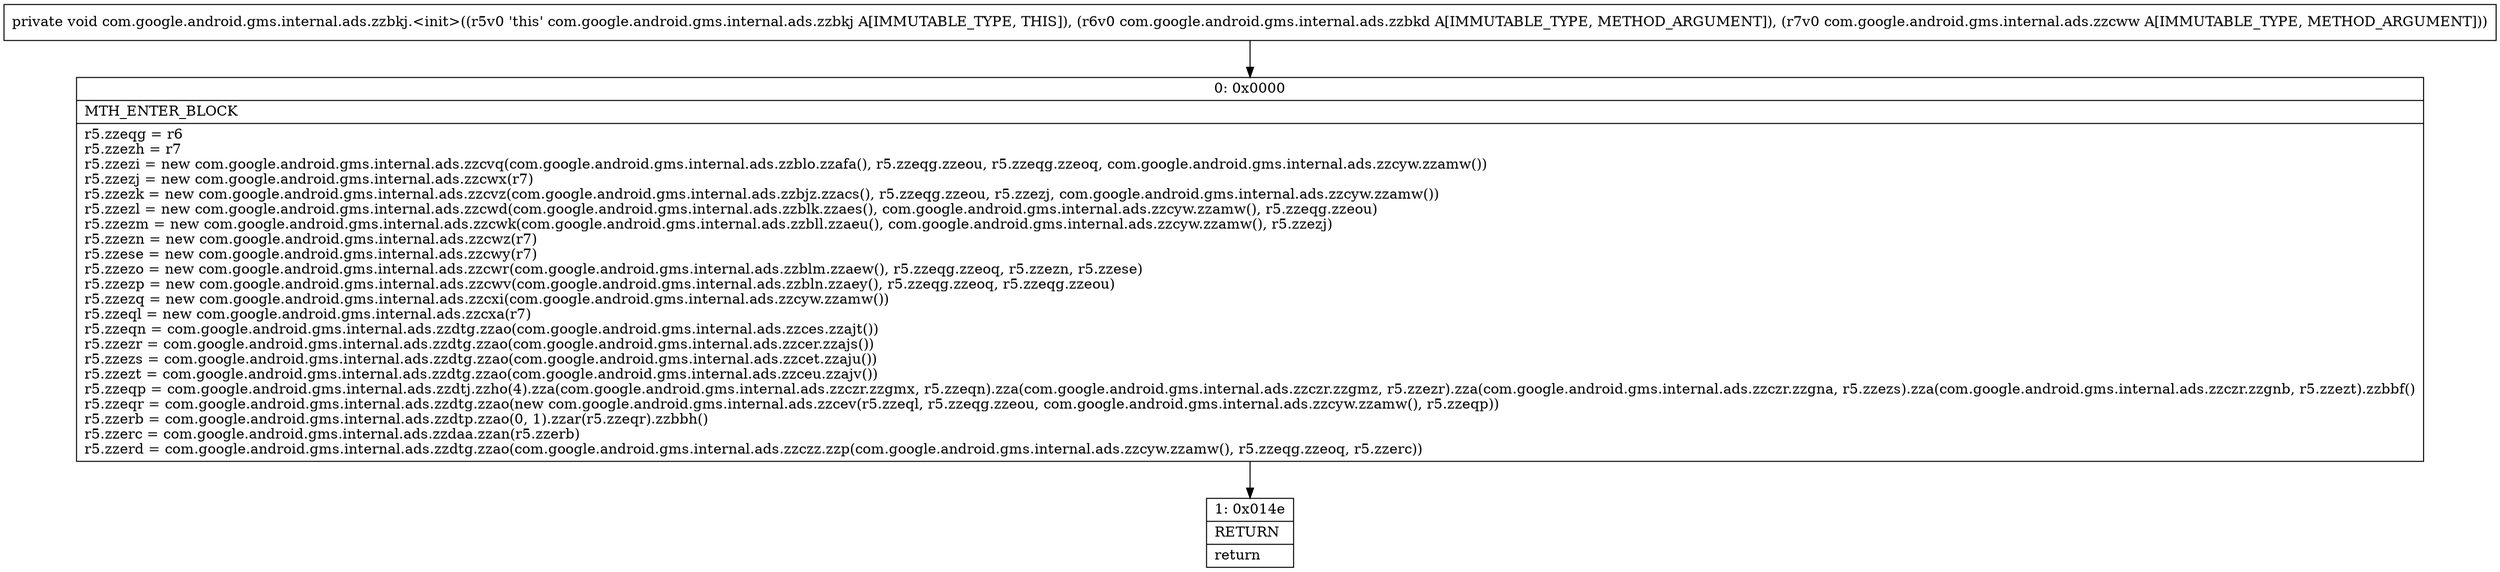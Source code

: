 digraph "CFG forcom.google.android.gms.internal.ads.zzbkj.\<init\>(Lcom\/google\/android\/gms\/internal\/ads\/zzbkd;Lcom\/google\/android\/gms\/internal\/ads\/zzcww;)V" {
Node_0 [shape=record,label="{0\:\ 0x0000|MTH_ENTER_BLOCK\l|r5.zzeqg = r6\lr5.zzezh = r7\lr5.zzezi = new com.google.android.gms.internal.ads.zzcvq(com.google.android.gms.internal.ads.zzblo.zzafa(), r5.zzeqg.zzeou, r5.zzeqg.zzeoq, com.google.android.gms.internal.ads.zzcyw.zzamw())\lr5.zzezj = new com.google.android.gms.internal.ads.zzcwx(r7)\lr5.zzezk = new com.google.android.gms.internal.ads.zzcvz(com.google.android.gms.internal.ads.zzbjz.zzacs(), r5.zzeqg.zzeou, r5.zzezj, com.google.android.gms.internal.ads.zzcyw.zzamw())\lr5.zzezl = new com.google.android.gms.internal.ads.zzcwd(com.google.android.gms.internal.ads.zzblk.zzaes(), com.google.android.gms.internal.ads.zzcyw.zzamw(), r5.zzeqg.zzeou)\lr5.zzezm = new com.google.android.gms.internal.ads.zzcwk(com.google.android.gms.internal.ads.zzbll.zzaeu(), com.google.android.gms.internal.ads.zzcyw.zzamw(), r5.zzezj)\lr5.zzezn = new com.google.android.gms.internal.ads.zzcwz(r7)\lr5.zzese = new com.google.android.gms.internal.ads.zzcwy(r7)\lr5.zzezo = new com.google.android.gms.internal.ads.zzcwr(com.google.android.gms.internal.ads.zzblm.zzaew(), r5.zzeqg.zzeoq, r5.zzezn, r5.zzese)\lr5.zzezp = new com.google.android.gms.internal.ads.zzcwv(com.google.android.gms.internal.ads.zzbln.zzaey(), r5.zzeqg.zzeoq, r5.zzeqg.zzeou)\lr5.zzezq = new com.google.android.gms.internal.ads.zzcxi(com.google.android.gms.internal.ads.zzcyw.zzamw())\lr5.zzeql = new com.google.android.gms.internal.ads.zzcxa(r7)\lr5.zzeqn = com.google.android.gms.internal.ads.zzdtg.zzao(com.google.android.gms.internal.ads.zzces.zzajt())\lr5.zzezr = com.google.android.gms.internal.ads.zzdtg.zzao(com.google.android.gms.internal.ads.zzcer.zzajs())\lr5.zzezs = com.google.android.gms.internal.ads.zzdtg.zzao(com.google.android.gms.internal.ads.zzcet.zzaju())\lr5.zzezt = com.google.android.gms.internal.ads.zzdtg.zzao(com.google.android.gms.internal.ads.zzceu.zzajv())\lr5.zzeqp = com.google.android.gms.internal.ads.zzdtj.zzho(4).zza(com.google.android.gms.internal.ads.zzczr.zzgmx, r5.zzeqn).zza(com.google.android.gms.internal.ads.zzczr.zzgmz, r5.zzezr).zza(com.google.android.gms.internal.ads.zzczr.zzgna, r5.zzezs).zza(com.google.android.gms.internal.ads.zzczr.zzgnb, r5.zzezt).zzbbf()\lr5.zzeqr = com.google.android.gms.internal.ads.zzdtg.zzao(new com.google.android.gms.internal.ads.zzcev(r5.zzeql, r5.zzeqg.zzeou, com.google.android.gms.internal.ads.zzcyw.zzamw(), r5.zzeqp))\lr5.zzerb = com.google.android.gms.internal.ads.zzdtp.zzao(0, 1).zzar(r5.zzeqr).zzbbh()\lr5.zzerc = com.google.android.gms.internal.ads.zzdaa.zzan(r5.zzerb)\lr5.zzerd = com.google.android.gms.internal.ads.zzdtg.zzao(com.google.android.gms.internal.ads.zzczz.zzp(com.google.android.gms.internal.ads.zzcyw.zzamw(), r5.zzeqg.zzeoq, r5.zzerc))\l}"];
Node_1 [shape=record,label="{1\:\ 0x014e|RETURN\l|return\l}"];
MethodNode[shape=record,label="{private void com.google.android.gms.internal.ads.zzbkj.\<init\>((r5v0 'this' com.google.android.gms.internal.ads.zzbkj A[IMMUTABLE_TYPE, THIS]), (r6v0 com.google.android.gms.internal.ads.zzbkd A[IMMUTABLE_TYPE, METHOD_ARGUMENT]), (r7v0 com.google.android.gms.internal.ads.zzcww A[IMMUTABLE_TYPE, METHOD_ARGUMENT])) }"];
MethodNode -> Node_0;
Node_0 -> Node_1;
}

